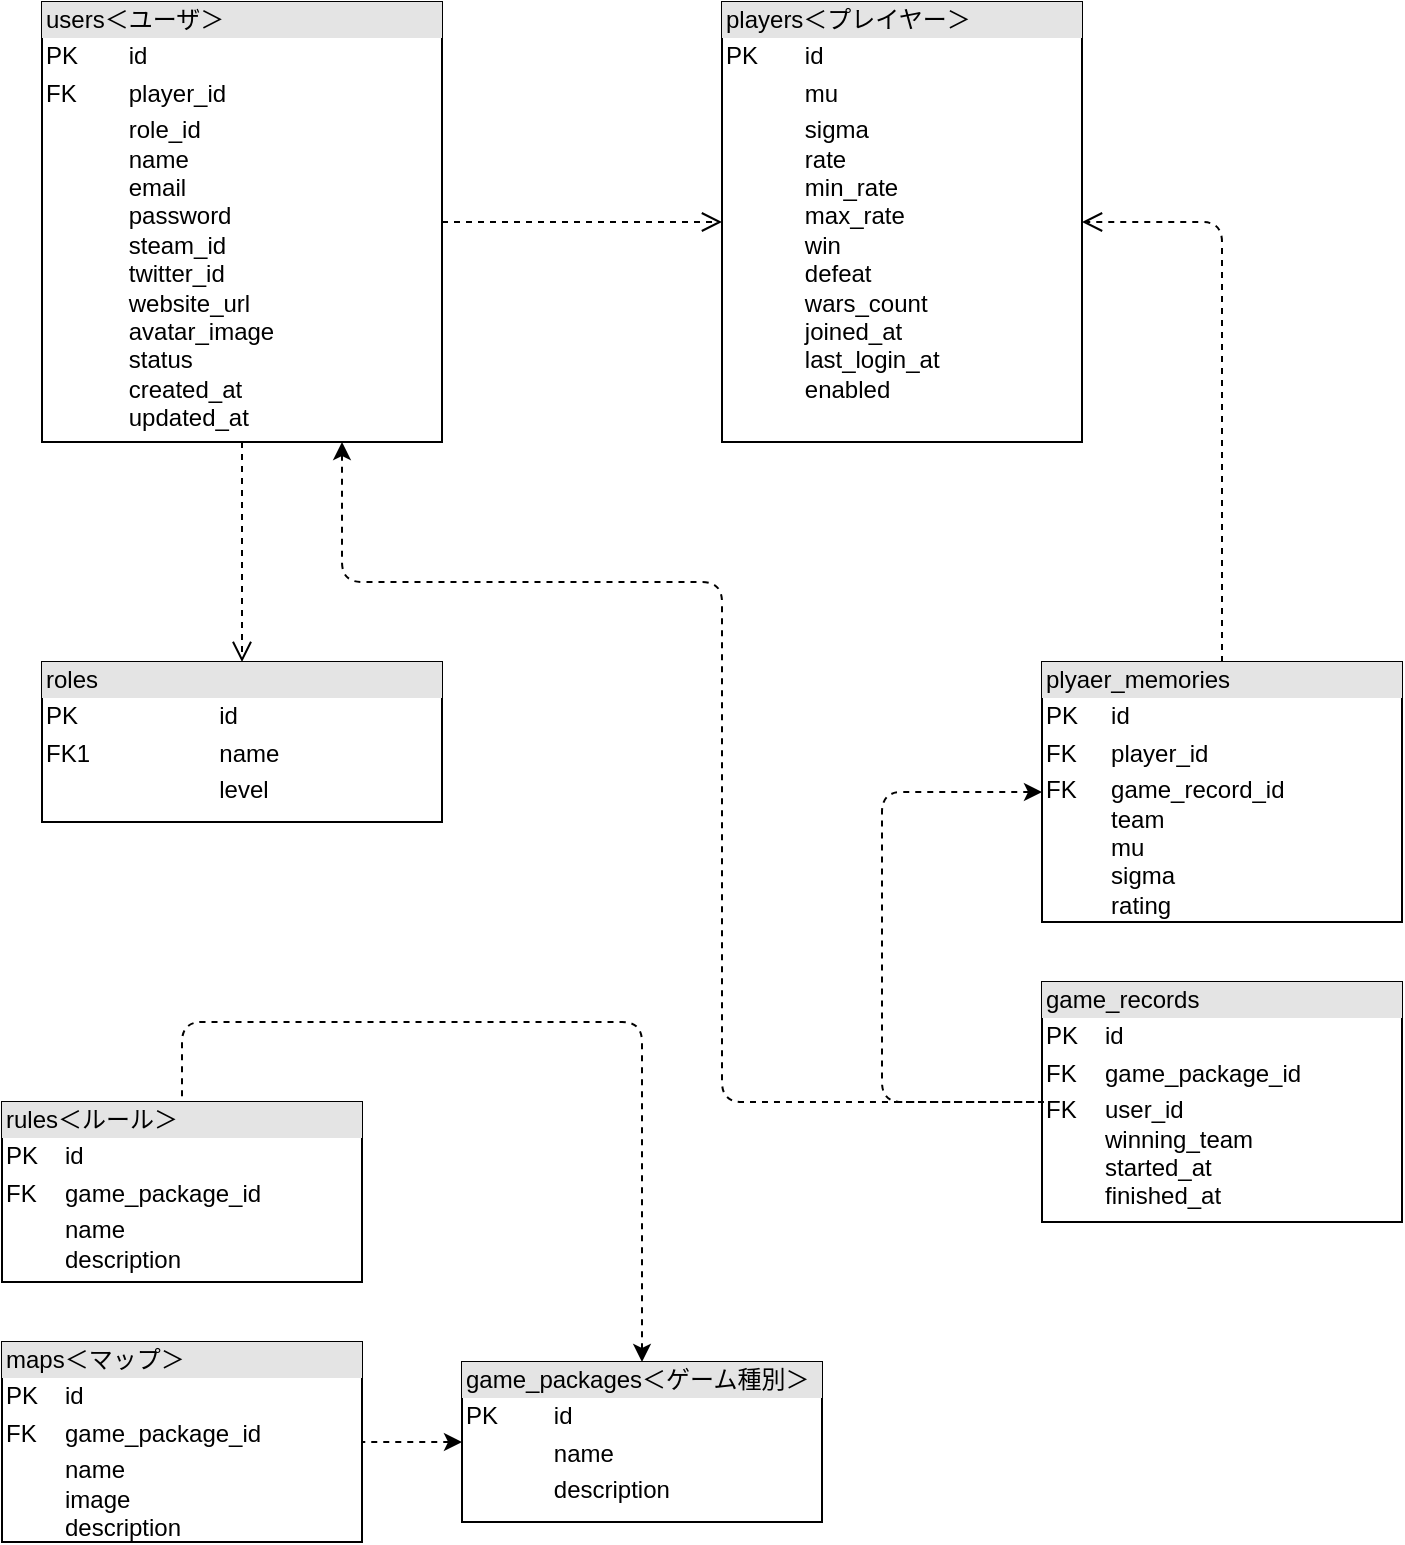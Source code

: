 <mxfile version="14.6.0" type="device"><diagram name="ER図" id="9f46799a-70d6-7492-0946-bef42562c5a5"><mxGraphModel dx="946" dy="1441" grid="1" gridSize="10" guides="1" tooltips="1" connect="1" arrows="1" fold="1" page="1" pageScale="1" pageWidth="1100" pageHeight="850" background="#ffffff" math="0" shadow="0"><root><mxCell id="0"/><mxCell id="1" parent="0"/><mxCell id="5IGpFcFhIZNsbwIx69Ns-1" value="&lt;div style=&quot;box-sizing: border-box ; width: 100% ; background: #e4e4e4 ; padding: 2px&quot;&gt;users＜ユーザ＞&lt;/div&gt;&lt;table style=&quot;width: 100% ; font-size: 1em&quot; cellpadding=&quot;2&quot; cellspacing=&quot;0&quot;&gt;&lt;tbody&gt;&lt;tr&gt;&lt;td&gt;PK&lt;/td&gt;&lt;td&gt;id&lt;br&gt;&lt;/td&gt;&lt;/tr&gt;&lt;tr&gt;&lt;td&gt;FK&lt;br&gt;&lt;/td&gt;&lt;td&gt;player_id&lt;br&gt;&lt;/td&gt;&lt;/tr&gt;&lt;tr&gt;&lt;td&gt;&lt;/td&gt;&lt;td&gt;role_id&lt;br&gt;name&lt;br&gt;email&lt;br&gt;password&lt;br&gt;steam_id&lt;br&gt;twitter_id&lt;br&gt;website_url&lt;br&gt;avatar_image&lt;br&gt;status&lt;br&gt;created_at&lt;br&gt;updated_at&lt;br&gt;&lt;/td&gt;&lt;/tr&gt;&lt;/tbody&gt;&lt;/table&gt;" style="verticalAlign=top;align=left;overflow=fill;html=1;" parent="1" vertex="1"><mxGeometry x="60" y="-810" width="200" height="220" as="geometry"/></mxCell><mxCell id="5IGpFcFhIZNsbwIx69Ns-2" value="&lt;div style=&quot;box-sizing: border-box ; width: 100% ; background: #e4e4e4 ; padding: 2px&quot;&gt;players＜プレイヤー＞&lt;/div&gt;&lt;table style=&quot;width: 100% ; font-size: 1em&quot; cellpadding=&quot;2&quot; cellspacing=&quot;0&quot;&gt;&lt;tbody&gt;&lt;tr&gt;&lt;td&gt;PK&lt;/td&gt;&lt;td&gt;id&lt;/td&gt;&lt;/tr&gt;&lt;tr&gt;&lt;td&gt;&lt;br&gt;&lt;/td&gt;&lt;td&gt;mu&lt;/td&gt;&lt;/tr&gt;&lt;tr&gt;&lt;td&gt;&lt;/td&gt;&lt;td&gt;sigma&lt;br&gt;rate&lt;br&gt;min_rate&lt;br&gt;max_rate&lt;br&gt;win&lt;br&gt;defeat&lt;br&gt;wars_count&lt;br&gt;joined_at&lt;br&gt;last_login_at&lt;br&gt;enabled&lt;br&gt;&lt;br&gt;&lt;/td&gt;&lt;/tr&gt;&lt;/tbody&gt;&lt;/table&gt;" style="verticalAlign=top;align=left;overflow=fill;html=1;" parent="1" vertex="1"><mxGeometry x="400" y="-810" width="180" height="220" as="geometry"/></mxCell><mxCell id="5IGpFcFhIZNsbwIx69Ns-4" value="&lt;div style=&quot;box-sizing: border-box ; width: 100% ; background: #e4e4e4 ; padding: 2px&quot;&gt;rules＜ルール＞&lt;/div&gt;&lt;table style=&quot;width: 100% ; font-size: 1em&quot; cellpadding=&quot;2&quot; cellspacing=&quot;0&quot;&gt;&lt;tbody&gt;&lt;tr&gt;&lt;td&gt;PK&lt;/td&gt;&lt;td&gt;id&lt;/td&gt;&lt;/tr&gt;&lt;tr&gt;&lt;td&gt;FK&lt;/td&gt;&lt;td&gt;game_package_id&lt;/td&gt;&lt;/tr&gt;&lt;tr&gt;&lt;td&gt;&lt;/td&gt;&lt;td&gt;name&lt;br&gt;description&lt;/td&gt;&lt;/tr&gt;&lt;/tbody&gt;&lt;/table&gt;" style="verticalAlign=top;align=left;overflow=fill;html=1;" parent="1" vertex="1"><mxGeometry x="40" y="-260" width="180" height="90" as="geometry"/></mxCell><mxCell id="5IGpFcFhIZNsbwIx69Ns-5" value="&lt;div style=&quot;box-sizing: border-box ; width: 100% ; background: #e4e4e4 ; padding: 2px&quot;&gt;maps＜マップ＞&lt;/div&gt;&lt;table style=&quot;width: 100% ; font-size: 1em&quot; cellpadding=&quot;2&quot; cellspacing=&quot;0&quot;&gt;&lt;tbody&gt;&lt;tr&gt;&lt;td&gt;PK&lt;/td&gt;&lt;td&gt;id&lt;/td&gt;&lt;/tr&gt;&lt;tr&gt;&lt;td&gt;FK&lt;/td&gt;&lt;td&gt;game_package_id&lt;/td&gt;&lt;/tr&gt;&lt;tr&gt;&lt;td&gt;&lt;/td&gt;&lt;td&gt;name&lt;br&gt;image&lt;br&gt;description&lt;/td&gt;&lt;/tr&gt;&lt;/tbody&gt;&lt;/table&gt;" style="verticalAlign=top;align=left;overflow=fill;html=1;" parent="1" vertex="1"><mxGeometry x="40" y="-140" width="180" height="100" as="geometry"/></mxCell><mxCell id="5IGpFcFhIZNsbwIx69Ns-6" value="&lt;div style=&quot;box-sizing: border-box ; width: 100% ; background: #e4e4e4 ; padding: 2px&quot;&gt;game_packages＜ゲーム種別＞&lt;/div&gt;&lt;table style=&quot;width: 100% ; font-size: 1em&quot; cellpadding=&quot;2&quot; cellspacing=&quot;0&quot;&gt;&lt;tbody&gt;&lt;tr&gt;&lt;td&gt;PK&lt;/td&gt;&lt;td&gt;id&lt;/td&gt;&lt;/tr&gt;&lt;tr&gt;&lt;td&gt;&lt;br&gt;&lt;/td&gt;&lt;td&gt;name&lt;/td&gt;&lt;/tr&gt;&lt;tr&gt;&lt;td&gt;&lt;/td&gt;&lt;td&gt;description&lt;br&gt;&lt;br&gt;&lt;/td&gt;&lt;/tr&gt;&lt;/tbody&gt;&lt;/table&gt;" style="verticalAlign=top;align=left;overflow=fill;html=1;" parent="1" vertex="1"><mxGeometry x="270" y="-130" width="180" height="80" as="geometry"/></mxCell><mxCell id="5IGpFcFhIZNsbwIx69Ns-11" value="" style="html=1;verticalAlign=bottom;endArrow=none;dashed=1;endSize=8;entryX=1;entryY=0.5;entryDx=0;entryDy=0;exitX=0;exitY=0.5;exitDx=0;exitDy=0;startArrow=classic;startFill=1;endFill=0;" parent="1" source="5IGpFcFhIZNsbwIx69Ns-6" target="5IGpFcFhIZNsbwIx69Ns-5" edge="1"><mxGeometry relative="1" as="geometry"><mxPoint x="360" y="-220" as="sourcePoint"/><mxPoint x="280" y="-220" as="targetPoint"/></mxGeometry></mxCell><mxCell id="5IGpFcFhIZNsbwIx69Ns-10" value="" style="html=1;verticalAlign=bottom;endArrow=none;dashed=1;endSize=8;entryX=0.5;entryY=0;entryDx=0;entryDy=0;exitX=0.5;exitY=0;exitDx=0;exitDy=0;startArrow=classic;startFill=1;endFill=0;" parent="1" source="5IGpFcFhIZNsbwIx69Ns-6" target="5IGpFcFhIZNsbwIx69Ns-4" edge="1"><mxGeometry x="-0.097" y="3" relative="1" as="geometry"><mxPoint x="370" y="-300" as="sourcePoint"/><mxPoint x="290" y="-280" as="targetPoint"/><Array as="points"><mxPoint x="360" y="-300"/><mxPoint x="130" y="-300"/></Array><mxPoint as="offset"/></mxGeometry></mxCell><mxCell id="5IGpFcFhIZNsbwIx69Ns-14" value="&lt;div style=&quot;box-sizing: border-box ; width: 100% ; background: #e4e4e4 ; padding: 2px&quot;&gt;game_records&lt;/div&gt;&lt;table style=&quot;width: 100% ; font-size: 1em&quot; cellpadding=&quot;2&quot; cellspacing=&quot;0&quot;&gt;&lt;tbody&gt;&lt;tr&gt;&lt;td&gt;PK&lt;/td&gt;&lt;td&gt;id&lt;/td&gt;&lt;/tr&gt;&lt;tr&gt;&lt;td&gt;FK&lt;/td&gt;&lt;td&gt;game_package_id&lt;br&gt;&lt;/td&gt;&lt;/tr&gt;&lt;tr&gt;&lt;td&gt;FK&lt;br&gt;&lt;br&gt;&lt;br&gt;&lt;br&gt;&lt;br&gt;&lt;/td&gt;&lt;td&gt;user_id&lt;br&gt;winning_team&lt;br&gt;started_at&lt;br&gt;finished_at&lt;br&gt;&lt;br&gt;&lt;/td&gt;&lt;/tr&gt;&lt;/tbody&gt;&lt;/table&gt;" style="verticalAlign=top;align=left;overflow=fill;html=1;" parent="1" vertex="1"><mxGeometry x="560" y="-320" width="180" height="120" as="geometry"/></mxCell><mxCell id="5IGpFcFhIZNsbwIx69Ns-19" value="&lt;div style=&quot;box-sizing: border-box ; width: 100% ; background: #e4e4e4 ; padding: 2px&quot;&gt;plyaer_memories&lt;br&gt;&lt;/div&gt;&lt;table style=&quot;width: 100% ; font-size: 1em&quot; cellpadding=&quot;2&quot; cellspacing=&quot;0&quot;&gt;&lt;tbody&gt;&lt;tr&gt;&lt;td&gt;PK&lt;/td&gt;&lt;td&gt;id&lt;/td&gt;&lt;/tr&gt;&lt;tr&gt;&lt;td&gt;FK&lt;br&gt;&lt;/td&gt;&lt;td&gt;player_id&lt;/td&gt;&lt;/tr&gt;&lt;tr&gt;&lt;td&gt;FK&lt;br&gt;&lt;br&gt;&lt;br&gt;&lt;br&gt;&lt;br&gt;&lt;/td&gt;&lt;td&gt;game_record_id&lt;br&gt;team&lt;br&gt;mu&lt;br&gt;sigma&lt;br&gt;rating&lt;/td&gt;&lt;/tr&gt;&lt;/tbody&gt;&lt;/table&gt;" style="verticalAlign=top;align=left;overflow=fill;html=1;" parent="1" vertex="1"><mxGeometry x="560" y="-480" width="180" height="130" as="geometry"/></mxCell><mxCell id="5IGpFcFhIZNsbwIx69Ns-20" value="&lt;div style=&quot;box-sizing: border-box ; width: 100% ; background: #e4e4e4 ; padding: 2px&quot;&gt;roles&lt;/div&gt;&lt;table style=&quot;width: 100% ; font-size: 1em&quot; cellpadding=&quot;2&quot; cellspacing=&quot;0&quot;&gt;&lt;tbody&gt;&lt;tr&gt;&lt;td&gt;PK&lt;/td&gt;&lt;td&gt;id&lt;/td&gt;&lt;/tr&gt;&lt;tr&gt;&lt;td&gt;FK1&lt;/td&gt;&lt;td&gt;name&lt;/td&gt;&lt;/tr&gt;&lt;tr&gt;&lt;td&gt;&lt;/td&gt;&lt;td&gt;level&lt;/td&gt;&lt;/tr&gt;&lt;/tbody&gt;&lt;/table&gt;" style="verticalAlign=top;align=left;overflow=fill;html=1;" parent="1" vertex="1"><mxGeometry x="60" y="-480" width="200" height="80" as="geometry"/></mxCell><mxCell id="5IGpFcFhIZNsbwIx69Ns-21" value="" style="html=1;verticalAlign=bottom;endArrow=none;dashed=1;endSize=8;exitX=0;exitY=0.5;exitDx=0;exitDy=0;entryX=0;entryY=0.5;entryDx=0;entryDy=0;startArrow=classic;startFill=1;endFill=0;" parent="1" source="5IGpFcFhIZNsbwIx69Ns-19" target="5IGpFcFhIZNsbwIx69Ns-14" edge="1"><mxGeometry x="0.071" y="-1" relative="1" as="geometry"><mxPoint x="410" y="-450" as="sourcePoint"/><mxPoint x="430" y="-330" as="targetPoint"/><Array as="points"><mxPoint x="480" y="-415"/><mxPoint x="480" y="-260"/></Array><mxPoint as="offset"/></mxGeometry></mxCell><mxCell id="5IGpFcFhIZNsbwIx69Ns-22" value="" style="html=1;verticalAlign=bottom;endArrow=none;dashed=1;endSize=8;startArrow=classic;startFill=1;endFill=0;exitX=0.75;exitY=1;exitDx=0;exitDy=0;" parent="1" source="5IGpFcFhIZNsbwIx69Ns-1" edge="1"><mxGeometry x="0.071" y="-1" relative="1" as="geometry"><mxPoint x="240" y="-520" as="sourcePoint"/><mxPoint x="561" y="-260" as="targetPoint"/><Array as="points"><mxPoint x="210" y="-520"/><mxPoint x="400" y="-520"/><mxPoint x="400" y="-260"/></Array><mxPoint as="offset"/></mxGeometry></mxCell><mxCell id="5IGpFcFhIZNsbwIx69Ns-25" value="" style="html=1;verticalAlign=bottom;endArrow=open;dashed=1;endSize=8;entryX=0.5;entryY=0;entryDx=0;entryDy=0;exitX=0.5;exitY=1;exitDx=0;exitDy=0;" parent="1" source="5IGpFcFhIZNsbwIx69Ns-1" target="5IGpFcFhIZNsbwIx69Ns-20" edge="1"><mxGeometry relative="1" as="geometry"><mxPoint x="370" y="-360" as="sourcePoint"/><mxPoint x="290" y="-360" as="targetPoint"/></mxGeometry></mxCell><mxCell id="5IGpFcFhIZNsbwIx69Ns-26" value="" style="html=1;verticalAlign=bottom;endArrow=open;dashed=1;endSize=8;entryX=0;entryY=0.5;entryDx=0;entryDy=0;exitX=1;exitY=0.5;exitDx=0;exitDy=0;" parent="1" source="5IGpFcFhIZNsbwIx69Ns-1" target="5IGpFcFhIZNsbwIx69Ns-2" edge="1"><mxGeometry relative="1" as="geometry"><mxPoint x="170" y="-540" as="sourcePoint"/><mxPoint x="170" y="-470" as="targetPoint"/></mxGeometry></mxCell><mxCell id="5IGpFcFhIZNsbwIx69Ns-27" value="" style="html=1;verticalAlign=bottom;endArrow=open;dashed=1;endSize=8;entryX=1;entryY=0.5;entryDx=0;entryDy=0;exitX=0.5;exitY=0;exitDx=0;exitDy=0;" parent="1" source="5IGpFcFhIZNsbwIx69Ns-19" target="5IGpFcFhIZNsbwIx69Ns-2" edge="1"><mxGeometry relative="1" as="geometry"><mxPoint x="850" y="-570" as="sourcePoint"/><mxPoint x="988" y="-569.04" as="targetPoint"/><Array as="points"><mxPoint x="650" y="-700"/></Array></mxGeometry></mxCell></root></mxGraphModel></diagram></mxfile>